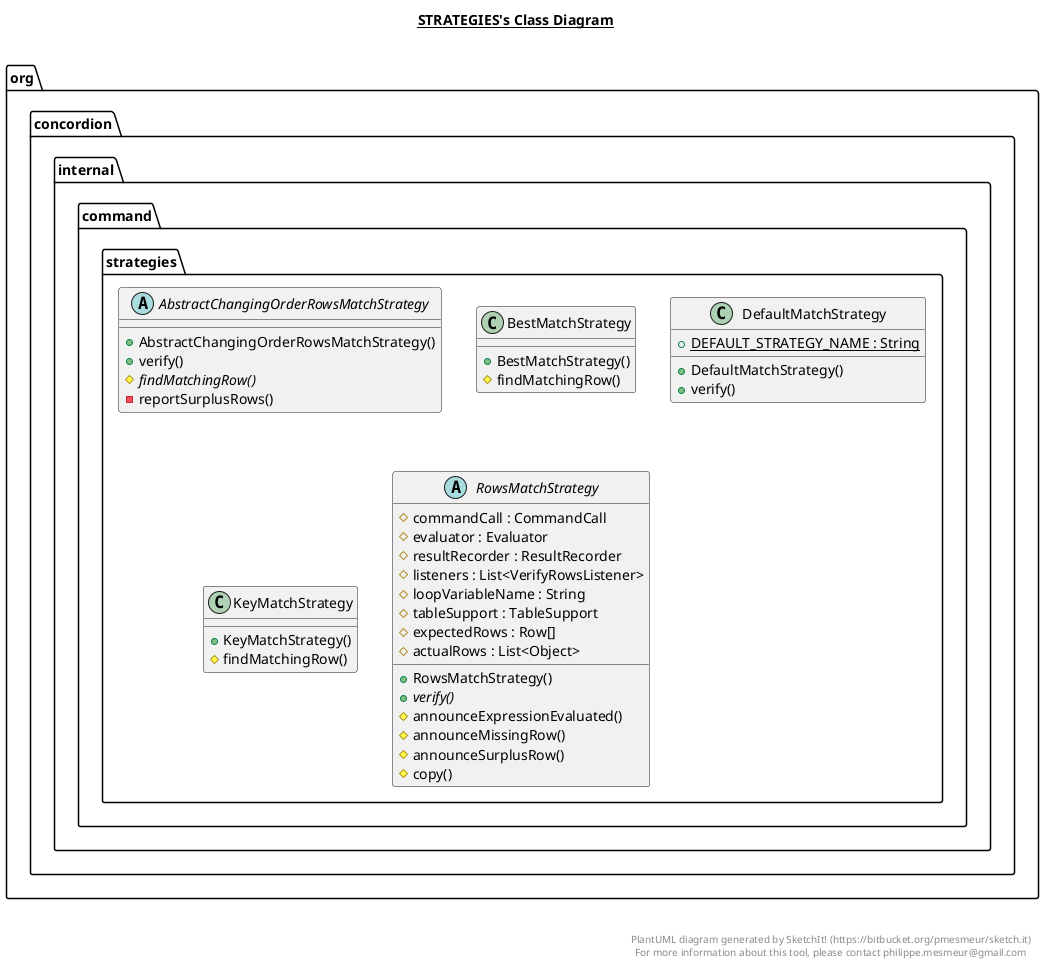 @startuml

title __STRATEGIES's Class Diagram__\n

  package org.concordion {
    package org.concordion.internal {
      package org.concordion.internal.command {
        package org.concordion.internal.command.strategies {
          abstract class AbstractChangingOrderRowsMatchStrategy {
              + AbstractChangingOrderRowsMatchStrategy()
              + verify()
              {abstract} # findMatchingRow()
              - reportSurplusRows()
          }
        }
      }
    }
  }
  

  package org.concordion {
    package org.concordion.internal {
      package org.concordion.internal.command {
        package org.concordion.internal.command.strategies {
          class BestMatchStrategy {
              + BestMatchStrategy()
              # findMatchingRow()
          }
        }
      }
    }
  }
  

  package org.concordion {
    package org.concordion.internal {
      package org.concordion.internal.command {
        package org.concordion.internal.command.strategies {
          class DefaultMatchStrategy {
              {static} + DEFAULT_STRATEGY_NAME : String
              + DefaultMatchStrategy()
              + verify()
          }
        }
      }
    }
  }
  

  package org.concordion {
    package org.concordion.internal {
      package org.concordion.internal.command {
        package org.concordion.internal.command.strategies {
          class KeyMatchStrategy {
              + KeyMatchStrategy()
              # findMatchingRow()
          }
        }
      }
    }
  }
  

  package org.concordion {
    package org.concordion.internal {
      package org.concordion.internal.command {
        package org.concordion.internal.command.strategies {
          abstract class RowsMatchStrategy {
              # commandCall : CommandCall
              # evaluator : Evaluator
              # resultRecorder : ResultRecorder
              # listeners : List<VerifyRowsListener>
              # loopVariableName : String
              # tableSupport : TableSupport
              # expectedRows : Row[]
              # actualRows : List<Object>
              + RowsMatchStrategy()
              {abstract} + verify()
              # announceExpressionEvaluated()
              # announceMissingRow()
              # announceSurplusRow()
              # copy()
          }
        }
      }
    }
  }
  



right footer


PlantUML diagram generated by SketchIt! (https://bitbucket.org/pmesmeur/sketch.it)
For more information about this tool, please contact philippe.mesmeur@gmail.com
endfooter

@enduml
